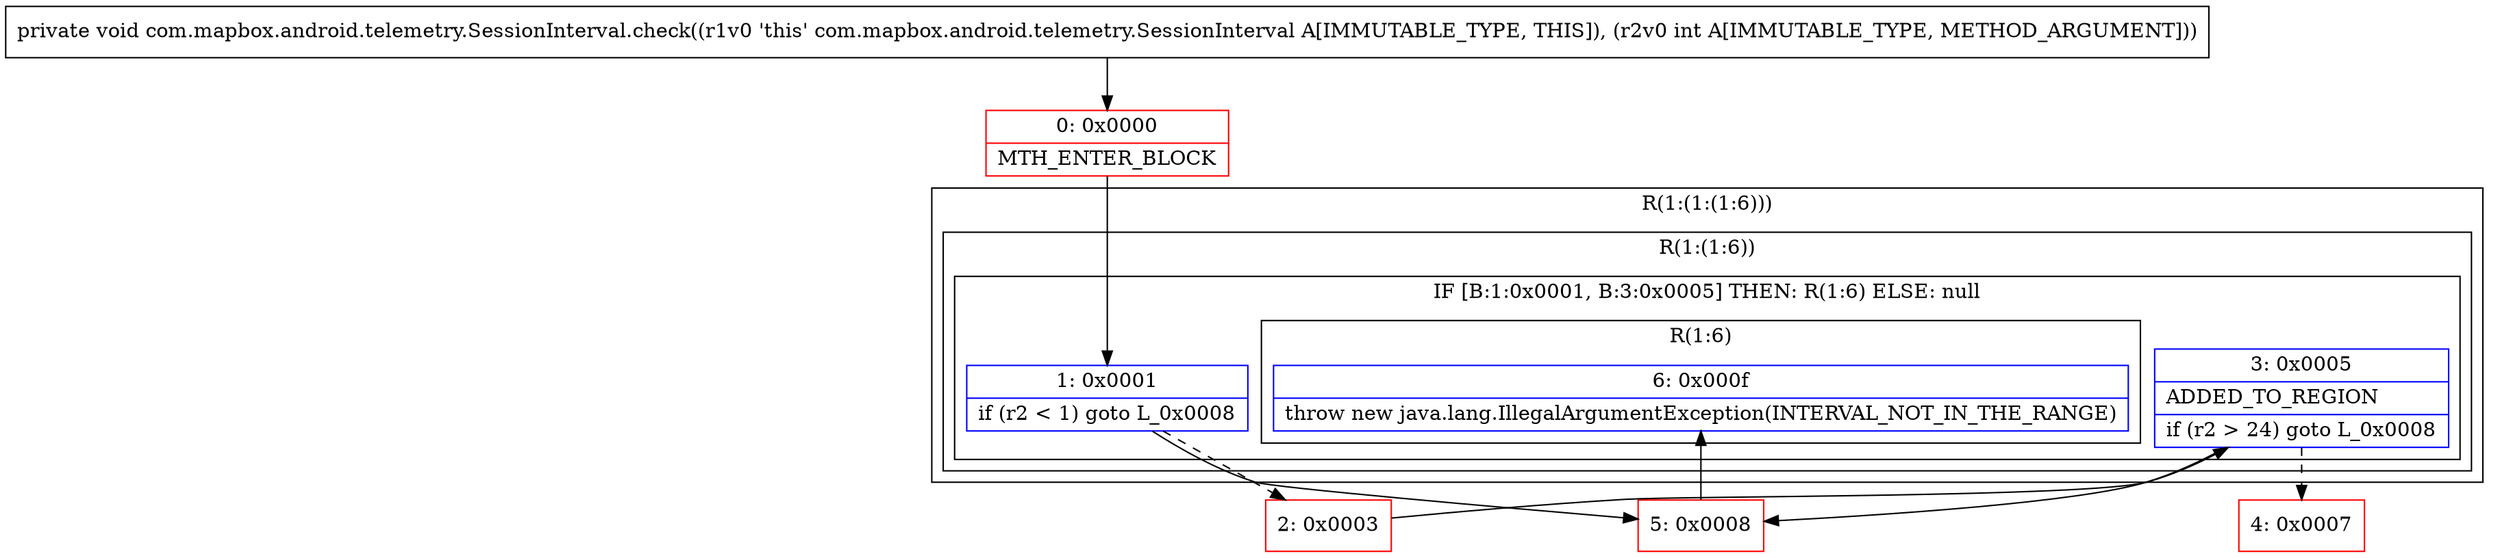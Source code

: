 digraph "CFG forcom.mapbox.android.telemetry.SessionInterval.check(I)V" {
subgraph cluster_Region_904625546 {
label = "R(1:(1:(1:6)))";
node [shape=record,color=blue];
subgraph cluster_Region_51039133 {
label = "R(1:(1:6))";
node [shape=record,color=blue];
subgraph cluster_IfRegion_649207162 {
label = "IF [B:1:0x0001, B:3:0x0005] THEN: R(1:6) ELSE: null";
node [shape=record,color=blue];
Node_1 [shape=record,label="{1\:\ 0x0001|if (r2 \< 1) goto L_0x0008\l}"];
Node_3 [shape=record,label="{3\:\ 0x0005|ADDED_TO_REGION\l|if (r2 \> 24) goto L_0x0008\l}"];
subgraph cluster_Region_522758410 {
label = "R(1:6)";
node [shape=record,color=blue];
Node_6 [shape=record,label="{6\:\ 0x000f|throw new java.lang.IllegalArgumentException(INTERVAL_NOT_IN_THE_RANGE)\l}"];
}
}
}
}
Node_0 [shape=record,color=red,label="{0\:\ 0x0000|MTH_ENTER_BLOCK\l}"];
Node_2 [shape=record,color=red,label="{2\:\ 0x0003}"];
Node_4 [shape=record,color=red,label="{4\:\ 0x0007}"];
Node_5 [shape=record,color=red,label="{5\:\ 0x0008}"];
MethodNode[shape=record,label="{private void com.mapbox.android.telemetry.SessionInterval.check((r1v0 'this' com.mapbox.android.telemetry.SessionInterval A[IMMUTABLE_TYPE, THIS]), (r2v0 int A[IMMUTABLE_TYPE, METHOD_ARGUMENT])) }"];
MethodNode -> Node_0;
Node_1 -> Node_2[style=dashed];
Node_1 -> Node_5;
Node_3 -> Node_4[style=dashed];
Node_3 -> Node_5;
Node_0 -> Node_1;
Node_2 -> Node_3;
Node_5 -> Node_6;
}

